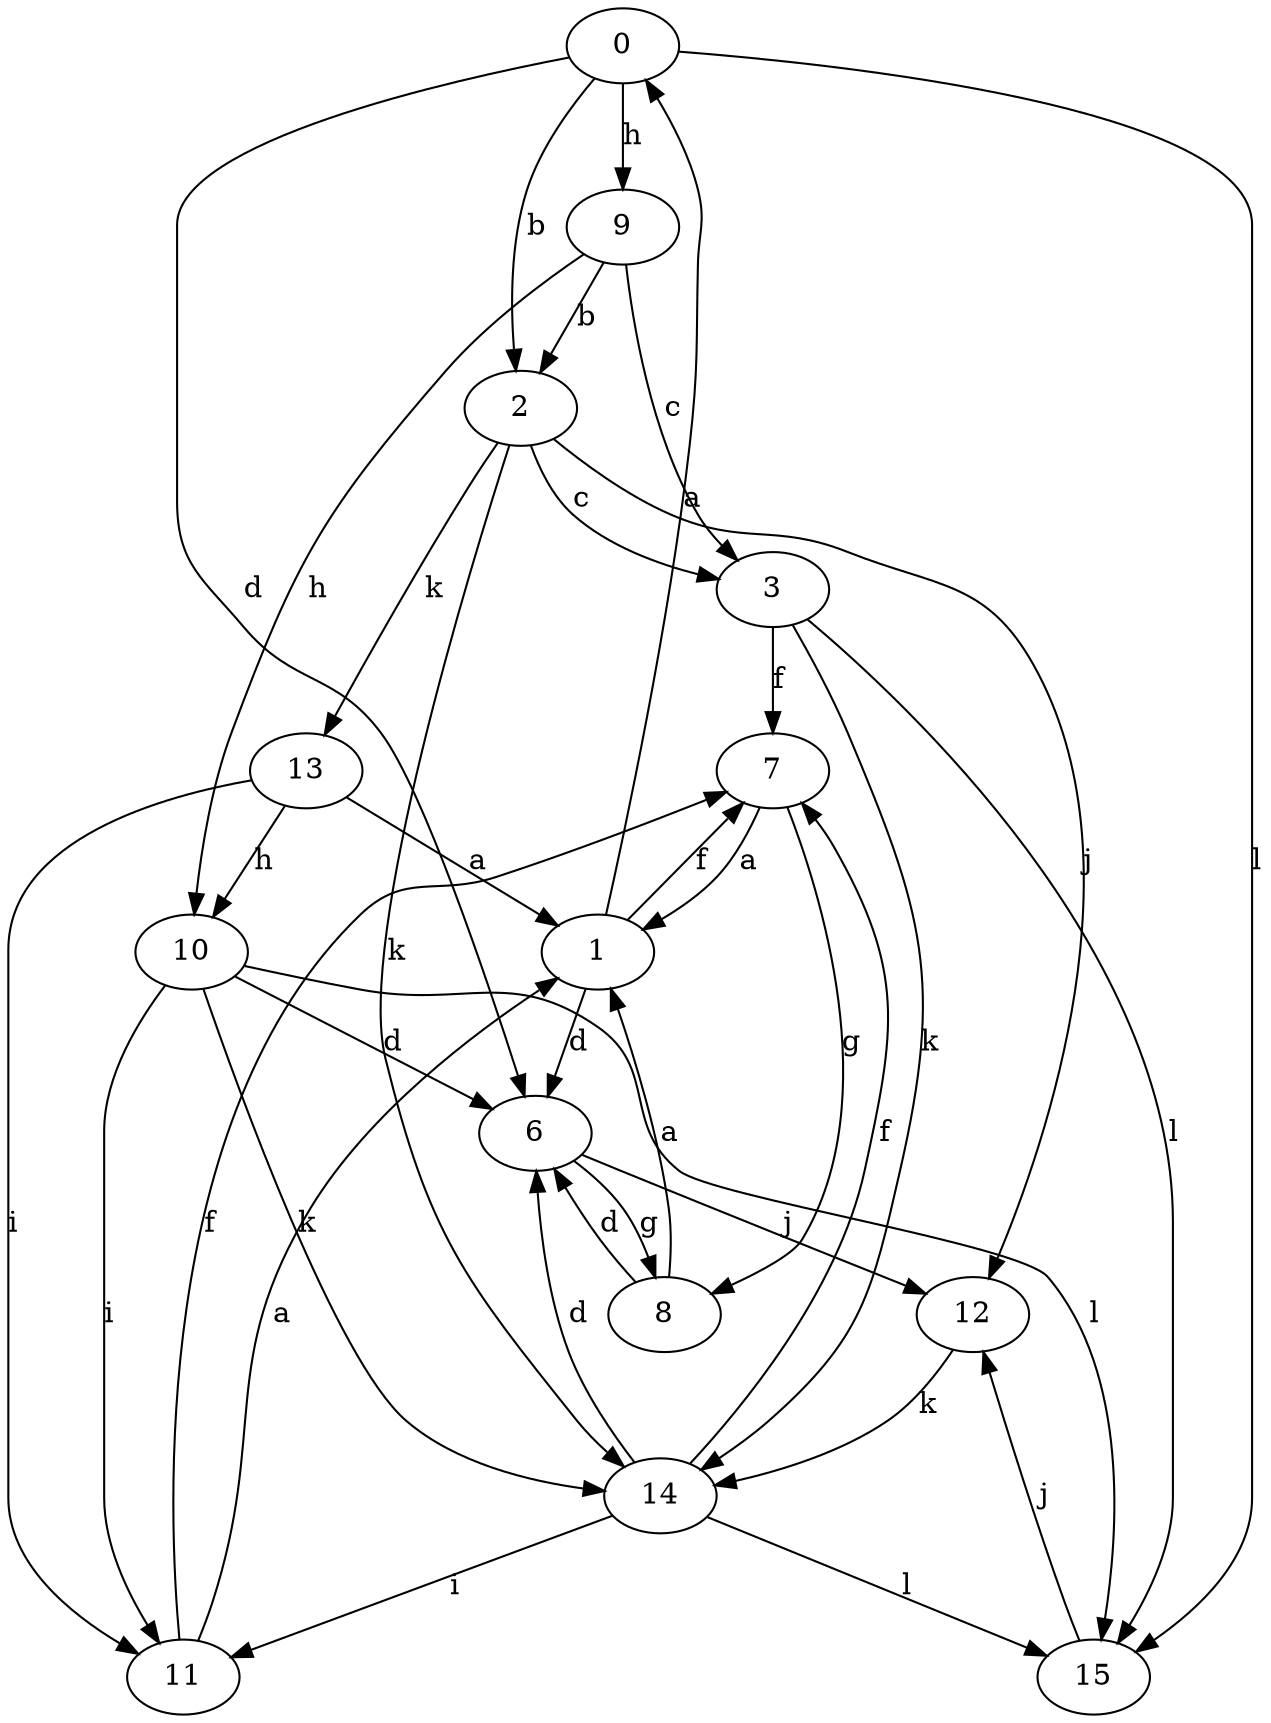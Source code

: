 strict digraph  {
0;
1;
2;
3;
6;
7;
8;
9;
10;
11;
12;
13;
14;
15;
0 -> 2  [label=b];
0 -> 6  [label=d];
0 -> 9  [label=h];
0 -> 15  [label=l];
1 -> 0  [label=a];
1 -> 6  [label=d];
1 -> 7  [label=f];
2 -> 3  [label=c];
2 -> 12  [label=j];
2 -> 13  [label=k];
2 -> 14  [label=k];
3 -> 7  [label=f];
3 -> 14  [label=k];
3 -> 15  [label=l];
6 -> 8  [label=g];
6 -> 12  [label=j];
7 -> 1  [label=a];
7 -> 8  [label=g];
8 -> 1  [label=a];
8 -> 6  [label=d];
9 -> 2  [label=b];
9 -> 3  [label=c];
9 -> 10  [label=h];
10 -> 6  [label=d];
10 -> 11  [label=i];
10 -> 14  [label=k];
10 -> 15  [label=l];
11 -> 1  [label=a];
11 -> 7  [label=f];
12 -> 14  [label=k];
13 -> 1  [label=a];
13 -> 10  [label=h];
13 -> 11  [label=i];
14 -> 6  [label=d];
14 -> 7  [label=f];
14 -> 11  [label=i];
14 -> 15  [label=l];
15 -> 12  [label=j];
}
